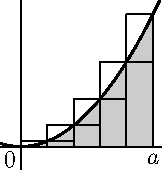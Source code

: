 access graph;

size(3cm);

pen gray = gray(0.8);

int n = 5;

guide parabolaAB = graph.graph(
    f = new real (real x) {return x^2;},
    a = 0, b = 1
);

guide parabola = graph.graph(
    f = new real (real x) {return x^2;},
    a = 0 - 0.15, b = 1 + 0.05
);

fill(parabolaAB--(1,0)--cycle, p=gray);

draw(parabola, p=linewidth(1));

graph.xaxis(above=true);
graph.yaxis(above=true);

label("$0$", (0,0), SW);
label("$a$", (1,0), S);

for (int k = 0; k < n; ++k) {
    real
        x1 = (1.0 * k / n), x2 = (1.0 * (k+1) / n),
        y1 = x1 * x1, y2 = x2 * x2;
    draw((x1,0)--(x2,0)--(x2,y2)--(x1,y2)--cycle ^^ (x1,y1)--(x2,y1));
}

